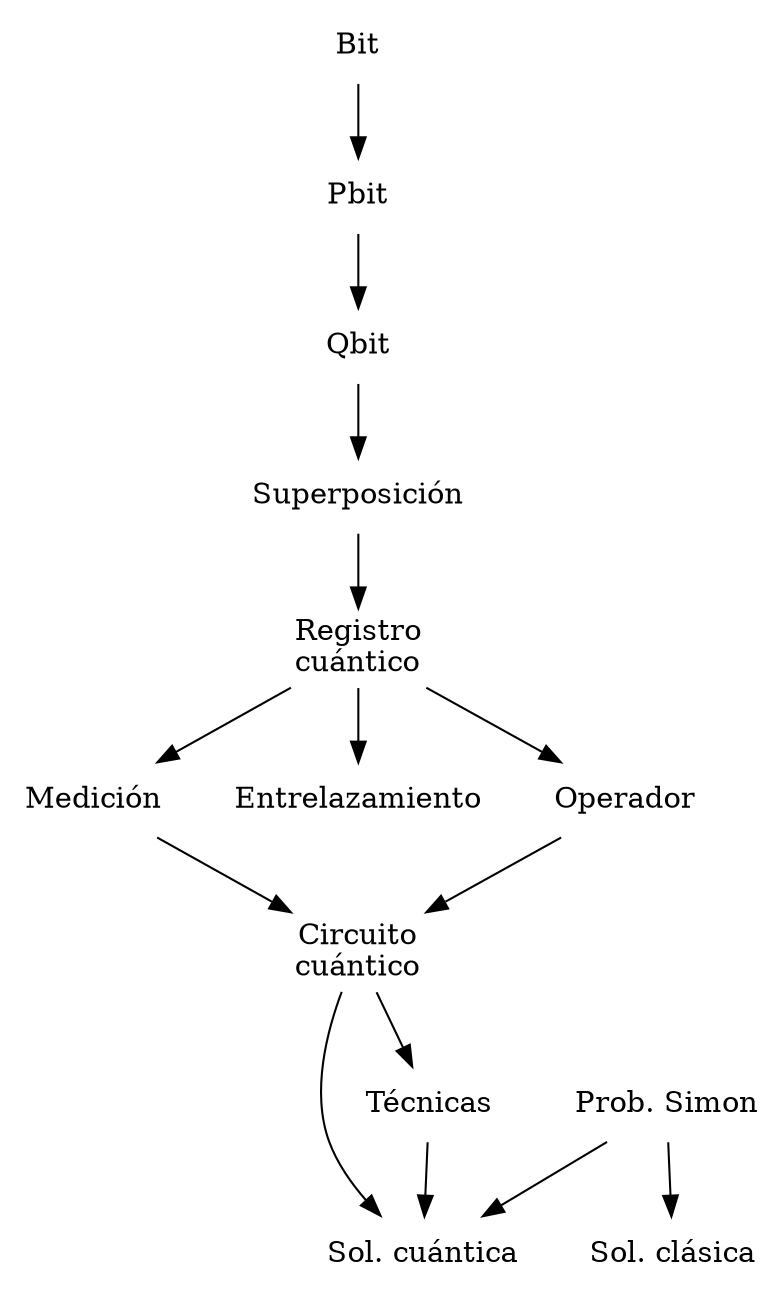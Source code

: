 digraph {
	//graph [rankdir=LR];
	node [shape=plaintext];

	"Bit" -> "Pbit";
//	"Bit" -> "Qbit";

	"Pbit" -> "Qbit"; // [style=dotted, constraint=false];

	"Qbit" -> "Superposición";
//	"Qbit" -> "Registro\ncuántico";
	"Superposición" -> "Registro\ncuántico";

	"Registro\ncuántico" -> "Medición";
	//"Qbit" -> "Medición";

	"Registro\ncuántico" -> "Entrelazamiento";

	"Registro\ncuántico" -> "Operador";

	"Operador" -> "Circuito\ncuántico";
	"Medición" -> "Circuito\ncuántico";

	//bit -> prob_simon;

	"Prob. Simon" -> "Sol. clásica";

	"Prob. Simon" -> "Sol. cuántica";

	"Circuito\ncuántico" -> "Sol. cuántica";

	"Técnicas" -> "Sol. cuántica";
	"Circuito\ncuántico" -> "Técnicas";
}
